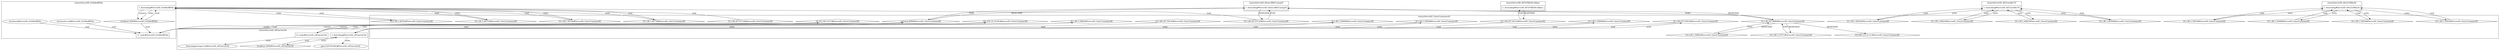 digraph G {
	"1_fwatchdog#ServerID_6dcbcc88d5-mmq29"->"10.1.80.247:8080#ServerID_OuterContainerID"[ label="POST" ];
	"gateway:8080#ServerID_OuterContainerID"->"1_fwatchdog#ServerID_6dcbcc88d5-mmq29"[ label="RESPONSE" ];
	"1_fwatchdog#ServerID_667d78fb58-w6kmc"->"10.1.80.247:56124#ServerID_OuterContainerID"[ label="RESPONSE" ];
	"10.1.80.247:47128#ServerID_OuterContainerID"->"1_fwatchdog#ServerID_6dcbcc88d5-mmq29"[ label="POST" ];
	"1_fwatchdog#ServerID_6dcbcc88d5-mmq29"->"10.1.80.247:47128#ServerID_OuterContainerID"[ label="RESPONSE" ];
	"1_fwatchdog#ServerID_6dcbcc88d5-mmq29"->"gateway:8080#ServerID_OuterContainerID"[ label="POST" ];
	"10.1.80.247:56124#ServerID_OuterContainerID"->"1_fwatchdog#ServerID_667d78fb58-w6kmc"[ label="POST" ];
	"10.1.80.247:8080#ServerID_OuterContainerID"->"1_fwatchdog#ServerID_6dcbcc88d5-mmq29"[ label="RESPONSE" ];
	"1_fwatchdog#ServerID_b10d4e8ff34a"->"localhost:3000#ServerID_b10d4e8ff34a"[ label="connect" ];
	"10.1.80.247:55810#ServerID_OuterContainerID"->"1_fwatchdog#ServerID_ef03aa1de3fe"[ label="read" ];
	"localhost:3000#ServerID_b10d4e8ff34a"->"1_fwatchdog#ServerID_b10d4e8ff34a"[ label="read" ];
	"1_fwatchdog#ServerID_ef03aa1de3fe"->"10.1.80.247:55810#ServerID_OuterContainerID"[ label="write" ];
	"1_fwatchdog#ServerID_b10d4e8ff34a"->"localhost:3000#ServerID_b10d4e8ff34a"[ label="write" ];
	"10.1.80.247:47136#ServerID_OuterContainerID"->"1_fwatchdog#ServerID_b10d4e8ff34a"[ label="read" ];
	"10.1.80.247:47128#ServerID_OuterContainerID"->"1_fwatchdog#ServerID_b10d4e8ff34a"[ label="read" ];
	"localhost:3000#ServerID_ef03aa1de3fe"->"1_fwatchdog#ServerID_ef03aa1de3fe"[ label="read" ];
	"1_fwatchdog#ServerID_ef03aa1de3fe"->"pipe:[320783282]#ServerID_ef03aa1de3fe"[ label="write" ];
	"localhost:3000#ServerID_b10d4e8ff34a"->"11_node#ServerID_b10d4e8ff34a"[ label="read" ];
	"11_node#ServerID_b10d4e8ff34a"->"10.152.183.10:53#ServerID_OuterContainerID"[ label="sendto" ];
	"/etc/resolv.conf#ServerID_b10d4e8ff34a"->"11_node#ServerID_b10d4e8ff34a"[ label="read" ];
	"/etc/hosts#ServerID_b10d4e8ff34a"->"11_node#ServerID_b10d4e8ff34a"[ label="read" ];
	"1_fwatchdog#ServerID_ef03aa1de3fe"->"localhost:3000#ServerID_ef03aa1de3fe"[ label="write" ];
	"11_node#ServerID_b10d4e8ff34a"->"gateway:8080#ServerID_OuterContainerID"[ label="connect" ];
	"10.1.80.247:56126#ServerID_OuterContainerID"->"1_fwatchdog#ServerID_ef03aa1de3fe"[ label="read" ];
	"12_node#ServerID_ef03aa1de3fe"->"182.255.35.53:443#ServerID_OuterContainerID"[ label="connect" ];
	"gateway:8080#ServerID_OuterContainerID"->"11_node#ServerID_b10d4e8ff34a"[ label="read" ];
	"12_node#ServerID_ef03aa1de3fe"->"182.255.35.53:443#ServerID_OuterContainerID"[ label="write" ];
	"182.255.35.53:443#ServerID_OuterContainerID"->"12_node#ServerID_ef03aa1de3fe"[ label="read" ];
	"12_node#ServerID_ef03aa1de3fe"->"/home/app/escape2.sh#ServerID_ef03aa1de3fe"[ label="write" ];
	"10.1.80.247:56124#ServerID_OuterContainerID"->"1_fwatchdog#ServerID_ef03aa1de3fe"[ label="read" ];
	"10.1.80.1:40594#ServerID_OuterContainerID"->"1_fwatchdog#ServerID_4451aee8bc70"[ label="read" ];
	"10.1.80.1:40592#ServerID_OuterContainerID"->"1_fwatchdog#ServerID_4451aee8bc70"[ label="read" ];
	"1_fwatchdog#ServerID_4451aee8bc70"->"10.1.80.1:40592#ServerID_OuterContainerID"[ label="write" ];
	"10.1.80.1:35620#ServerID_OuterContainerID"->"1_fwatchdog#ServerID_b81a51f66a3b"[ label="read" ];
	"1_fwatchdog#ServerID_4451aee8bc70"->"10.1.80.1:40594#ServerID_OuterContainerID"[ label="write" ];
	"10.1.80.1:35618#ServerID_OuterContainerID"->"1_fwatchdog#ServerID_b81a51f66a3b"[ label="read" ];
	"1_fwatchdog#ServerID_b81a51f66a3b"->"10.1.80.1:35620#ServerID_OuterContainerID"[ label="write" ];
	"10.1.80.1:46752#ServerID_OuterContainerID"->"1_fwatchdog#ServerID_b10d4e8ff34a"[ label="read" ];
	"1_fwatchdog#ServerID_b81a51f66a3b"->"10.1.80.1:35618#ServerID_OuterContainerID"[ label="write" ];
	"1_fwatchdog#ServerID_b10d4e8ff34a"->"10.1.80.1:46752#ServerID_OuterContainerID"[ label="write" ];
	"10.1.80.1:46746#ServerID_OuterContainerID"->"1_fwatchdog#ServerID_b10d4e8ff34a"[ label="read" ];
	"10.1.80.1:59658#ServerID_OuterContainerID"->"1_fwatchdog#ServerID_ef03aa1de3fe"[ label="read" ];
	"1_fwatchdog#ServerID_b10d4e8ff34a"->"10.1.80.1:46746#ServerID_OuterContainerID"[ label="write" ];
	"10.1.80.1:59660#ServerID_OuterContainerID"->"1_fwatchdog#ServerID_ef03aa1de3fe"[ label="read" ];
	"1_fwatchdog#ServerID_ef03aa1de3fe"->"10.1.80.1:59658#ServerID_OuterContainerID"[ label="write" ];
	"1_fwatchdog#ServerID_ef03aa1de3fe"->"10.1.80.1:59660#ServerID_OuterContainerID"[ label="write" ];
	"10.1.80.1:40624#ServerID_OuterContainerID"->"1_fwatchdog#ServerID_4451aee8bc70"[ label="read" ];
	"10.1.80.1:40625#ServerID_OuterContainerID"->"1_fwatchdog#ServerID_4451aee8bc70"[ label="read" ];
	"1_fwatchdog#ServerID_4451aee8bc70"->"10.1.80.1:40624#ServerID_OuterContainerID"[ label="write" ];
	"1_fwatchdog#ServerID_4451aee8bc70"->"10.1.80.1:40625#ServerID_OuterContainerID"[ label="write" ];
	"10.1.80.1:35648#ServerID_OuterContainerID"->"1_fwatchdog#ServerID_b81a51f66a3b"[ label="read" ];
	"10.1.80.1:46778#ServerID_OuterContainerID"->"1_fwatchdog#ServerID_b10d4e8ff34a"[ label="read" ];
	"10.1.80.1:46782#ServerID_OuterContainerID"->"1_fwatchdog#ServerID_b10d4e8ff34a"[ label="read" ];
	"10.1.80.1:35654#ServerID_OuterContainerID"->"1_fwatchdog#ServerID_b81a51f66a3b"[ label="read" ];
	"1_fwatchdog#ServerID_b81a51f66a3b"->"10.1.80.1:35654#ServerID_OuterContainerID"[ label="write" ];
	"1_fwatchdog#ServerID_b81a51f66a3b"->"10.1.80.1:35648#ServerID_OuterContainerID"[ label="write" ];
	"1_fwatchdog#ServerID_b10d4e8ff34a"->"10.1.80.1:46782#ServerID_OuterContainerID"[ label="write" ];
	"1_fwatchdog#ServerID_b10d4e8ff34a"->"10.1.80.1:46778#ServerID_OuterContainerID"[ label="write" ];
	"10.1.80.1:59692#ServerID_OuterContainerID"->"1_fwatchdog#ServerID_ef03aa1de3fe"[ label="read" ];
	"10.1.80.1:59690#ServerID_OuterContainerID"->"1_fwatchdog#ServerID_ef03aa1de3fe"[ label="read" ];
	"1_fwatchdog#ServerID_ef03aa1de3fe"->"10.1.80.1:59690#ServerID_OuterContainerID"[ label="write" ];
	"1_fwatchdog#ServerID_ef03aa1de3fe"->"10.1.80.1:59692#ServerID_OuterContainerID"[ label="write" ];
	"10.1.80.1:39665#ServerID_OuterContainerID"->"10.1.80.247:8080#ServerID_OuterContainerID"[ label="POST" ];
	"10.1.80.247:8080#ServerID_OuterContainerID"->"10.1.80.1:39665#ServerID_OuterContainerID"[ label="RESPONSE" ];
	"10.1.80.247:8080#ServerID_OuterContainerID"->"10.0.88.125:31112#ServerID_OuterContainerID"[ label="RESPONSE" ];
	"10.1.80.1:57072#ServerID_OuterContainerID"->"10.1.80.247:8080#ServerID_OuterContainerID"[ label="POST" ];
	"10.1.80.247:8080#ServerID_OuterContainerID"->"10.1.80.1:57072#ServerID_OuterContainerID"[ label="RESPONSE" ];
	subgraph "clusterServerID_4451aee8bc70" {
	label="clusterServerID_4451aee8bc70";
	"1_fwatchdog#ServerID_4451aee8bc70" [ shape=box ];

}
;
	subgraph "clusterServerID_667d78fb58-w6kmc" {
	label="clusterServerID_667d78fb58-w6kmc";
	"1_fwatchdog#ServerID_667d78fb58-w6kmc" [ shape=box ];

}
;
	subgraph "clusterServerID_6dcbcc88d5-mmq29" {
	label="clusterServerID_6dcbcc88d5-mmq29";
	"1_fwatchdog#ServerID_6dcbcc88d5-mmq29" [ shape=box ];

}
;
	subgraph "clusterServerID_OuterContainerID" {
	label="clusterServerID_OuterContainerID";
	"10.0.88.125:31112#ServerID_OuterContainerID" [ shape=diamond ];
	"10.1.80.1:35618#ServerID_OuterContainerID" [ shape=diamond ];
	"10.1.80.1:35620#ServerID_OuterContainerID" [ shape=diamond ];
	"10.1.80.1:35648#ServerID_OuterContainerID" [ shape=diamond ];
	"10.1.80.1:35654#ServerID_OuterContainerID" [ shape=diamond ];
	"10.1.80.1:39665#ServerID_OuterContainerID" [ shape=diamond ];
	"10.1.80.1:40592#ServerID_OuterContainerID" [ shape=diamond ];
	"10.1.80.1:40594#ServerID_OuterContainerID" [ shape=diamond ];
	"10.1.80.1:40624#ServerID_OuterContainerID" [ shape=diamond ];
	"10.1.80.1:40625#ServerID_OuterContainerID" [ shape=diamond ];
	"10.1.80.1:46746#ServerID_OuterContainerID" [ shape=diamond ];
	"10.1.80.1:46752#ServerID_OuterContainerID" [ shape=diamond ];
	"10.1.80.1:46778#ServerID_OuterContainerID" [ shape=diamond ];
	"10.1.80.1:46782#ServerID_OuterContainerID" [ shape=diamond ];
	"10.1.80.1:57072#ServerID_OuterContainerID" [ shape=diamond ];
	"10.1.80.1:59658#ServerID_OuterContainerID" [ shape=diamond ];
	"10.1.80.1:59660#ServerID_OuterContainerID" [ shape=diamond ];
	"10.1.80.1:59690#ServerID_OuterContainerID" [ shape=diamond ];
	"10.1.80.1:59692#ServerID_OuterContainerID" [ shape=diamond ];
	"10.1.80.247:47128#ServerID_OuterContainerID" [ shape=diamond ];
	"10.1.80.247:47136#ServerID_OuterContainerID" [ shape=diamond ];
	"10.1.80.247:55810#ServerID_OuterContainerID" [ shape=diamond ];
	"10.1.80.247:56124#ServerID_OuterContainerID" [ shape=diamond ];
	"10.1.80.247:56126#ServerID_OuterContainerID" [ shape=diamond ];
	"10.1.80.247:8080#ServerID_OuterContainerID" [ shape=diamond ];
	"10.152.183.10:53#ServerID_OuterContainerID" [ shape=diamond ];
	"182.255.35.53:443#ServerID_OuterContainerID" [ shape=diamond ];
	"gateway:8080#ServerID_OuterContainerID" [ shape=diamond ];

}
;
	subgraph "clusterServerID_b10d4e8ff34a" {
	label="clusterServerID_b10d4e8ff34a";
	"/etc/hosts#ServerID_b10d4e8ff34a" [ shape=ellipse ];
	"/etc/resolv.conf#ServerID_b10d4e8ff34a" [ shape=ellipse ];
	"11_node#ServerID_b10d4e8ff34a" [ shape=box ];
	"1_fwatchdog#ServerID_b10d4e8ff34a" [ shape=box ];
	"localhost:3000#ServerID_b10d4e8ff34a" [ shape=diamond ];

}
;
	subgraph "clusterServerID_b81a51f66a3b" {
	label="clusterServerID_b81a51f66a3b";
	"1_fwatchdog#ServerID_b81a51f66a3b" [ shape=box ];

}
;
	subgraph "clusterServerID_ef03aa1de3fe" {
	label="clusterServerID_ef03aa1de3fe";
	"/home/app/escape2.sh#ServerID_ef03aa1de3fe" [ shape=ellipse ];
	"12_node#ServerID_ef03aa1de3fe" [ shape=box ];
	"1_fwatchdog#ServerID_ef03aa1de3fe" [ shape=box ];
	"localhost:3000#ServerID_ef03aa1de3fe" [ shape=diamond ];
	"pipe:[320783282]#ServerID_ef03aa1de3fe" [ shape=ellipse ];

}
;

}
